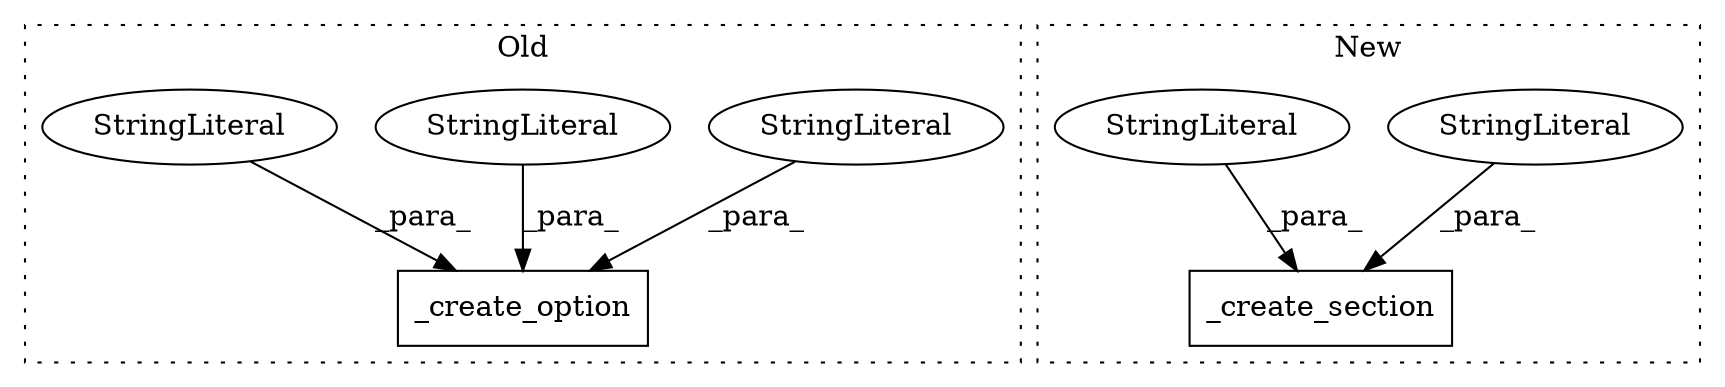 digraph G {
subgraph cluster0 {
1 [label="_create_option" a="32" s="10224,10484" l="15,1" shape="box"];
3 [label="StringLiteral" a="45" s="10259" l="141" shape="ellipse"];
4 [label="StringLiteral" a="45" s="10239" l="19" shape="ellipse"];
7 [label="StringLiteral" a="45" s="10435" l="20" shape="ellipse"];
label = "Old";
style="dotted";
}
subgraph cluster1 {
2 [label="_create_section" a="32" s="10470,10552" l="16,1" shape="box"];
5 [label="StringLiteral" a="45" s="10491" l="61" shape="ellipse"];
6 [label="StringLiteral" a="45" s="10486" l="4" shape="ellipse"];
label = "New";
style="dotted";
}
3 -> 1 [label="_para_"];
4 -> 1 [label="_para_"];
5 -> 2 [label="_para_"];
6 -> 2 [label="_para_"];
7 -> 1 [label="_para_"];
}